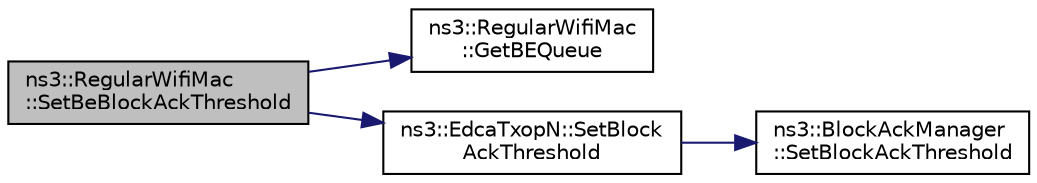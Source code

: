 digraph "ns3::RegularWifiMac::SetBeBlockAckThreshold"
{
  edge [fontname="Helvetica",fontsize="10",labelfontname="Helvetica",labelfontsize="10"];
  node [fontname="Helvetica",fontsize="10",shape=record];
  rankdir="LR";
  Node1 [label="ns3::RegularWifiMac\l::SetBeBlockAckThreshold",height=0.2,width=0.4,color="black", fillcolor="grey75", style="filled", fontcolor="black"];
  Node1 -> Node2 [color="midnightblue",fontsize="10",style="solid"];
  Node2 [label="ns3::RegularWifiMac\l::GetBEQueue",height=0.2,width=0.4,color="black", fillcolor="white", style="filled",URL="$df/db9/classns3_1_1RegularWifiMac.html#a4d74298f820e686659ef42bc07a68f7e"];
  Node1 -> Node3 [color="midnightblue",fontsize="10",style="solid"];
  Node3 [label="ns3::EdcaTxopN::SetBlock\lAckThreshold",height=0.2,width=0.4,color="black", fillcolor="white", style="filled",URL="$dc/db8/classns3_1_1EdcaTxopN.html#a092b5466cdec7451630131c6b27be6a2"];
  Node3 -> Node4 [color="midnightblue",fontsize="10",style="solid"];
  Node4 [label="ns3::BlockAckManager\l::SetBlockAckThreshold",height=0.2,width=0.4,color="black", fillcolor="white", style="filled",URL="$d5/dec/classns3_1_1BlockAckManager.html#a3d6ba0be51a232044d8373ada7f4d0e2"];
}
